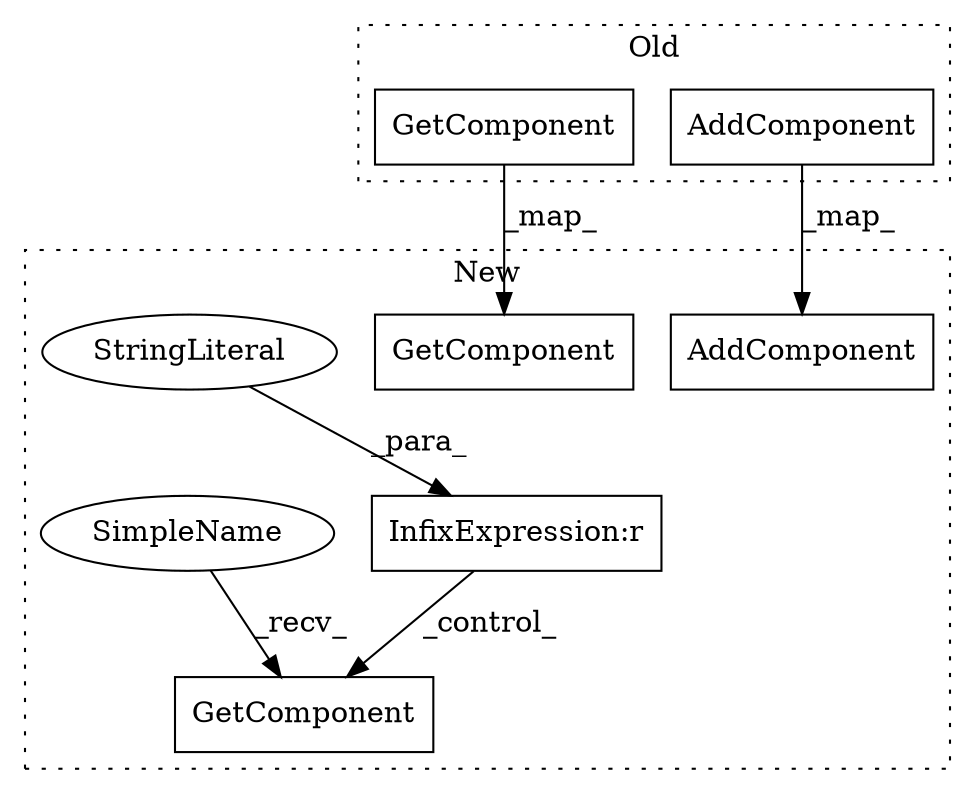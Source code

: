 digraph G {
subgraph cluster0 {
1 [label="GetComponent" a="32" s="18760" l="27" shape="box"];
5 [label="AddComponent" a="32" s="18798" l="27" shape="box"];
label = "Old";
style="dotted";
}
subgraph cluster1 {
2 [label="GetComponent" a="32" s="18664" l="26" shape="box"];
3 [label="GetComponent" a="32" s="19153" l="28" shape="box"];
4 [label="AddComponent" a="32" s="18852" l="27" shape="box"];
6 [label="InfixExpression:r" a="27" s="19096" l="4" shape="box"];
7 [label="StringLiteral" a="45" s="19100" l="4" shape="ellipse"];
8 [label="SimpleName" a="42" s="19146" l="6" shape="ellipse"];
label = "New";
style="dotted";
}
1 -> 2 [label="_map_"];
5 -> 4 [label="_map_"];
6 -> 3 [label="_control_"];
7 -> 6 [label="_para_"];
8 -> 3 [label="_recv_"];
}